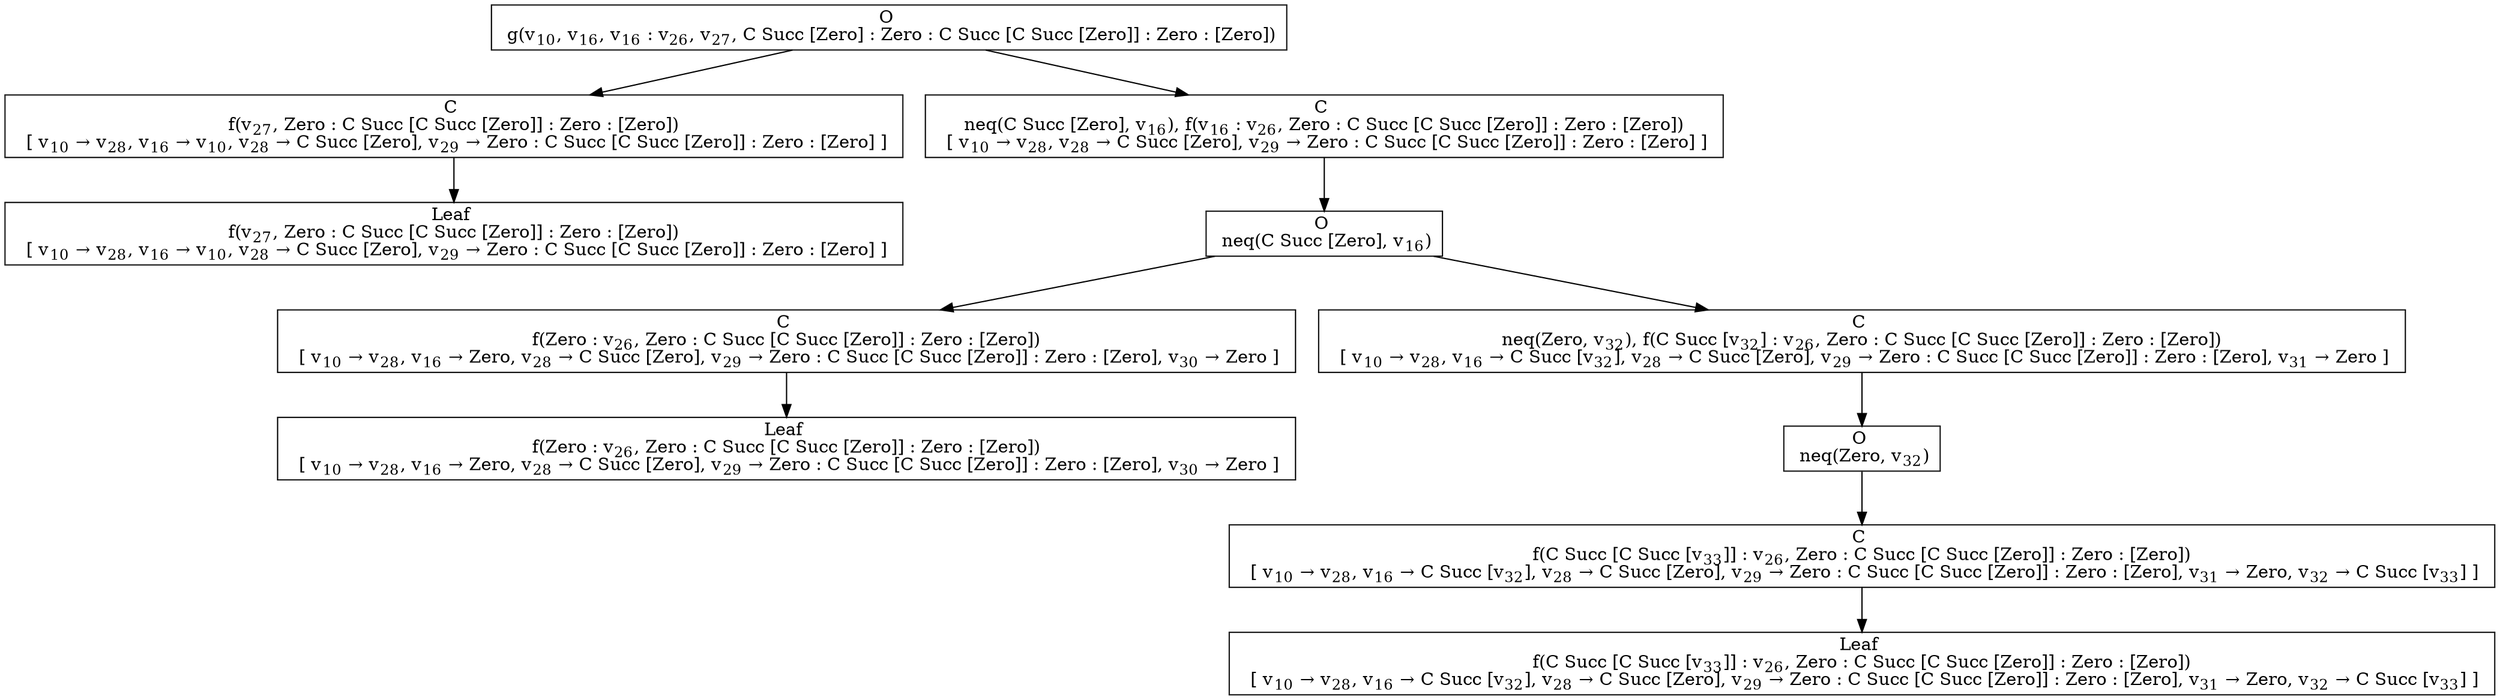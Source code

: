 digraph {
    graph [rankdir=TB
          ,bgcolor=transparent];
    node [shape=box
         ,fillcolor=white
         ,style=filled];
    0 [label=<O <BR/> g(v<SUB>10</SUB>, v<SUB>16</SUB>, v<SUB>16</SUB> : v<SUB>26</SUB>, v<SUB>27</SUB>, C Succ [Zero] : Zero : C Succ [C Succ [Zero]] : Zero : [Zero])>];
    1 [label=<C <BR/> f(v<SUB>27</SUB>, Zero : C Succ [C Succ [Zero]] : Zero : [Zero]) <BR/>  [ v<SUB>10</SUB> &rarr; v<SUB>28</SUB>, v<SUB>16</SUB> &rarr; v<SUB>10</SUB>, v<SUB>28</SUB> &rarr; C Succ [Zero], v<SUB>29</SUB> &rarr; Zero : C Succ [C Succ [Zero]] : Zero : [Zero] ] >];
    2 [label=<C <BR/> neq(C Succ [Zero], v<SUB>16</SUB>), f(v<SUB>16</SUB> : v<SUB>26</SUB>, Zero : C Succ [C Succ [Zero]] : Zero : [Zero]) <BR/>  [ v<SUB>10</SUB> &rarr; v<SUB>28</SUB>, v<SUB>28</SUB> &rarr; C Succ [Zero], v<SUB>29</SUB> &rarr; Zero : C Succ [C Succ [Zero]] : Zero : [Zero] ] >];
    3 [label=<Leaf <BR/> f(v<SUB>27</SUB>, Zero : C Succ [C Succ [Zero]] : Zero : [Zero]) <BR/>  [ v<SUB>10</SUB> &rarr; v<SUB>28</SUB>, v<SUB>16</SUB> &rarr; v<SUB>10</SUB>, v<SUB>28</SUB> &rarr; C Succ [Zero], v<SUB>29</SUB> &rarr; Zero : C Succ [C Succ [Zero]] : Zero : [Zero] ] >];
    4 [label=<O <BR/> neq(C Succ [Zero], v<SUB>16</SUB>)>];
    5 [label=<C <BR/> f(Zero : v<SUB>26</SUB>, Zero : C Succ [C Succ [Zero]] : Zero : [Zero]) <BR/>  [ v<SUB>10</SUB> &rarr; v<SUB>28</SUB>, v<SUB>16</SUB> &rarr; Zero, v<SUB>28</SUB> &rarr; C Succ [Zero], v<SUB>29</SUB> &rarr; Zero : C Succ [C Succ [Zero]] : Zero : [Zero], v<SUB>30</SUB> &rarr; Zero ] >];
    6 [label=<C <BR/> neq(Zero, v<SUB>32</SUB>), f(C Succ [v<SUB>32</SUB>] : v<SUB>26</SUB>, Zero : C Succ [C Succ [Zero]] : Zero : [Zero]) <BR/>  [ v<SUB>10</SUB> &rarr; v<SUB>28</SUB>, v<SUB>16</SUB> &rarr; C Succ [v<SUB>32</SUB>], v<SUB>28</SUB> &rarr; C Succ [Zero], v<SUB>29</SUB> &rarr; Zero : C Succ [C Succ [Zero]] : Zero : [Zero], v<SUB>31</SUB> &rarr; Zero ] >];
    7 [label=<Leaf <BR/> f(Zero : v<SUB>26</SUB>, Zero : C Succ [C Succ [Zero]] : Zero : [Zero]) <BR/>  [ v<SUB>10</SUB> &rarr; v<SUB>28</SUB>, v<SUB>16</SUB> &rarr; Zero, v<SUB>28</SUB> &rarr; C Succ [Zero], v<SUB>29</SUB> &rarr; Zero : C Succ [C Succ [Zero]] : Zero : [Zero], v<SUB>30</SUB> &rarr; Zero ] >];
    8 [label=<O <BR/> neq(Zero, v<SUB>32</SUB>)>];
    9 [label=<C <BR/> f(C Succ [C Succ [v<SUB>33</SUB>]] : v<SUB>26</SUB>, Zero : C Succ [C Succ [Zero]] : Zero : [Zero]) <BR/>  [ v<SUB>10</SUB> &rarr; v<SUB>28</SUB>, v<SUB>16</SUB> &rarr; C Succ [v<SUB>32</SUB>], v<SUB>28</SUB> &rarr; C Succ [Zero], v<SUB>29</SUB> &rarr; Zero : C Succ [C Succ [Zero]] : Zero : [Zero], v<SUB>31</SUB> &rarr; Zero, v<SUB>32</SUB> &rarr; C Succ [v<SUB>33</SUB>] ] >];
    10 [label=<Leaf <BR/> f(C Succ [C Succ [v<SUB>33</SUB>]] : v<SUB>26</SUB>, Zero : C Succ [C Succ [Zero]] : Zero : [Zero]) <BR/>  [ v<SUB>10</SUB> &rarr; v<SUB>28</SUB>, v<SUB>16</SUB> &rarr; C Succ [v<SUB>32</SUB>], v<SUB>28</SUB> &rarr; C Succ [Zero], v<SUB>29</SUB> &rarr; Zero : C Succ [C Succ [Zero]] : Zero : [Zero], v<SUB>31</SUB> &rarr; Zero, v<SUB>32</SUB> &rarr; C Succ [v<SUB>33</SUB>] ] >];
    0 -> 1 [label=""];
    0 -> 2 [label=""];
    1 -> 3 [label=""];
    2 -> 4 [label=""];
    4 -> 5 [label=""];
    4 -> 6 [label=""];
    5 -> 7 [label=""];
    6 -> 8 [label=""];
    8 -> 9 [label=""];
    9 -> 10 [label=""];
}